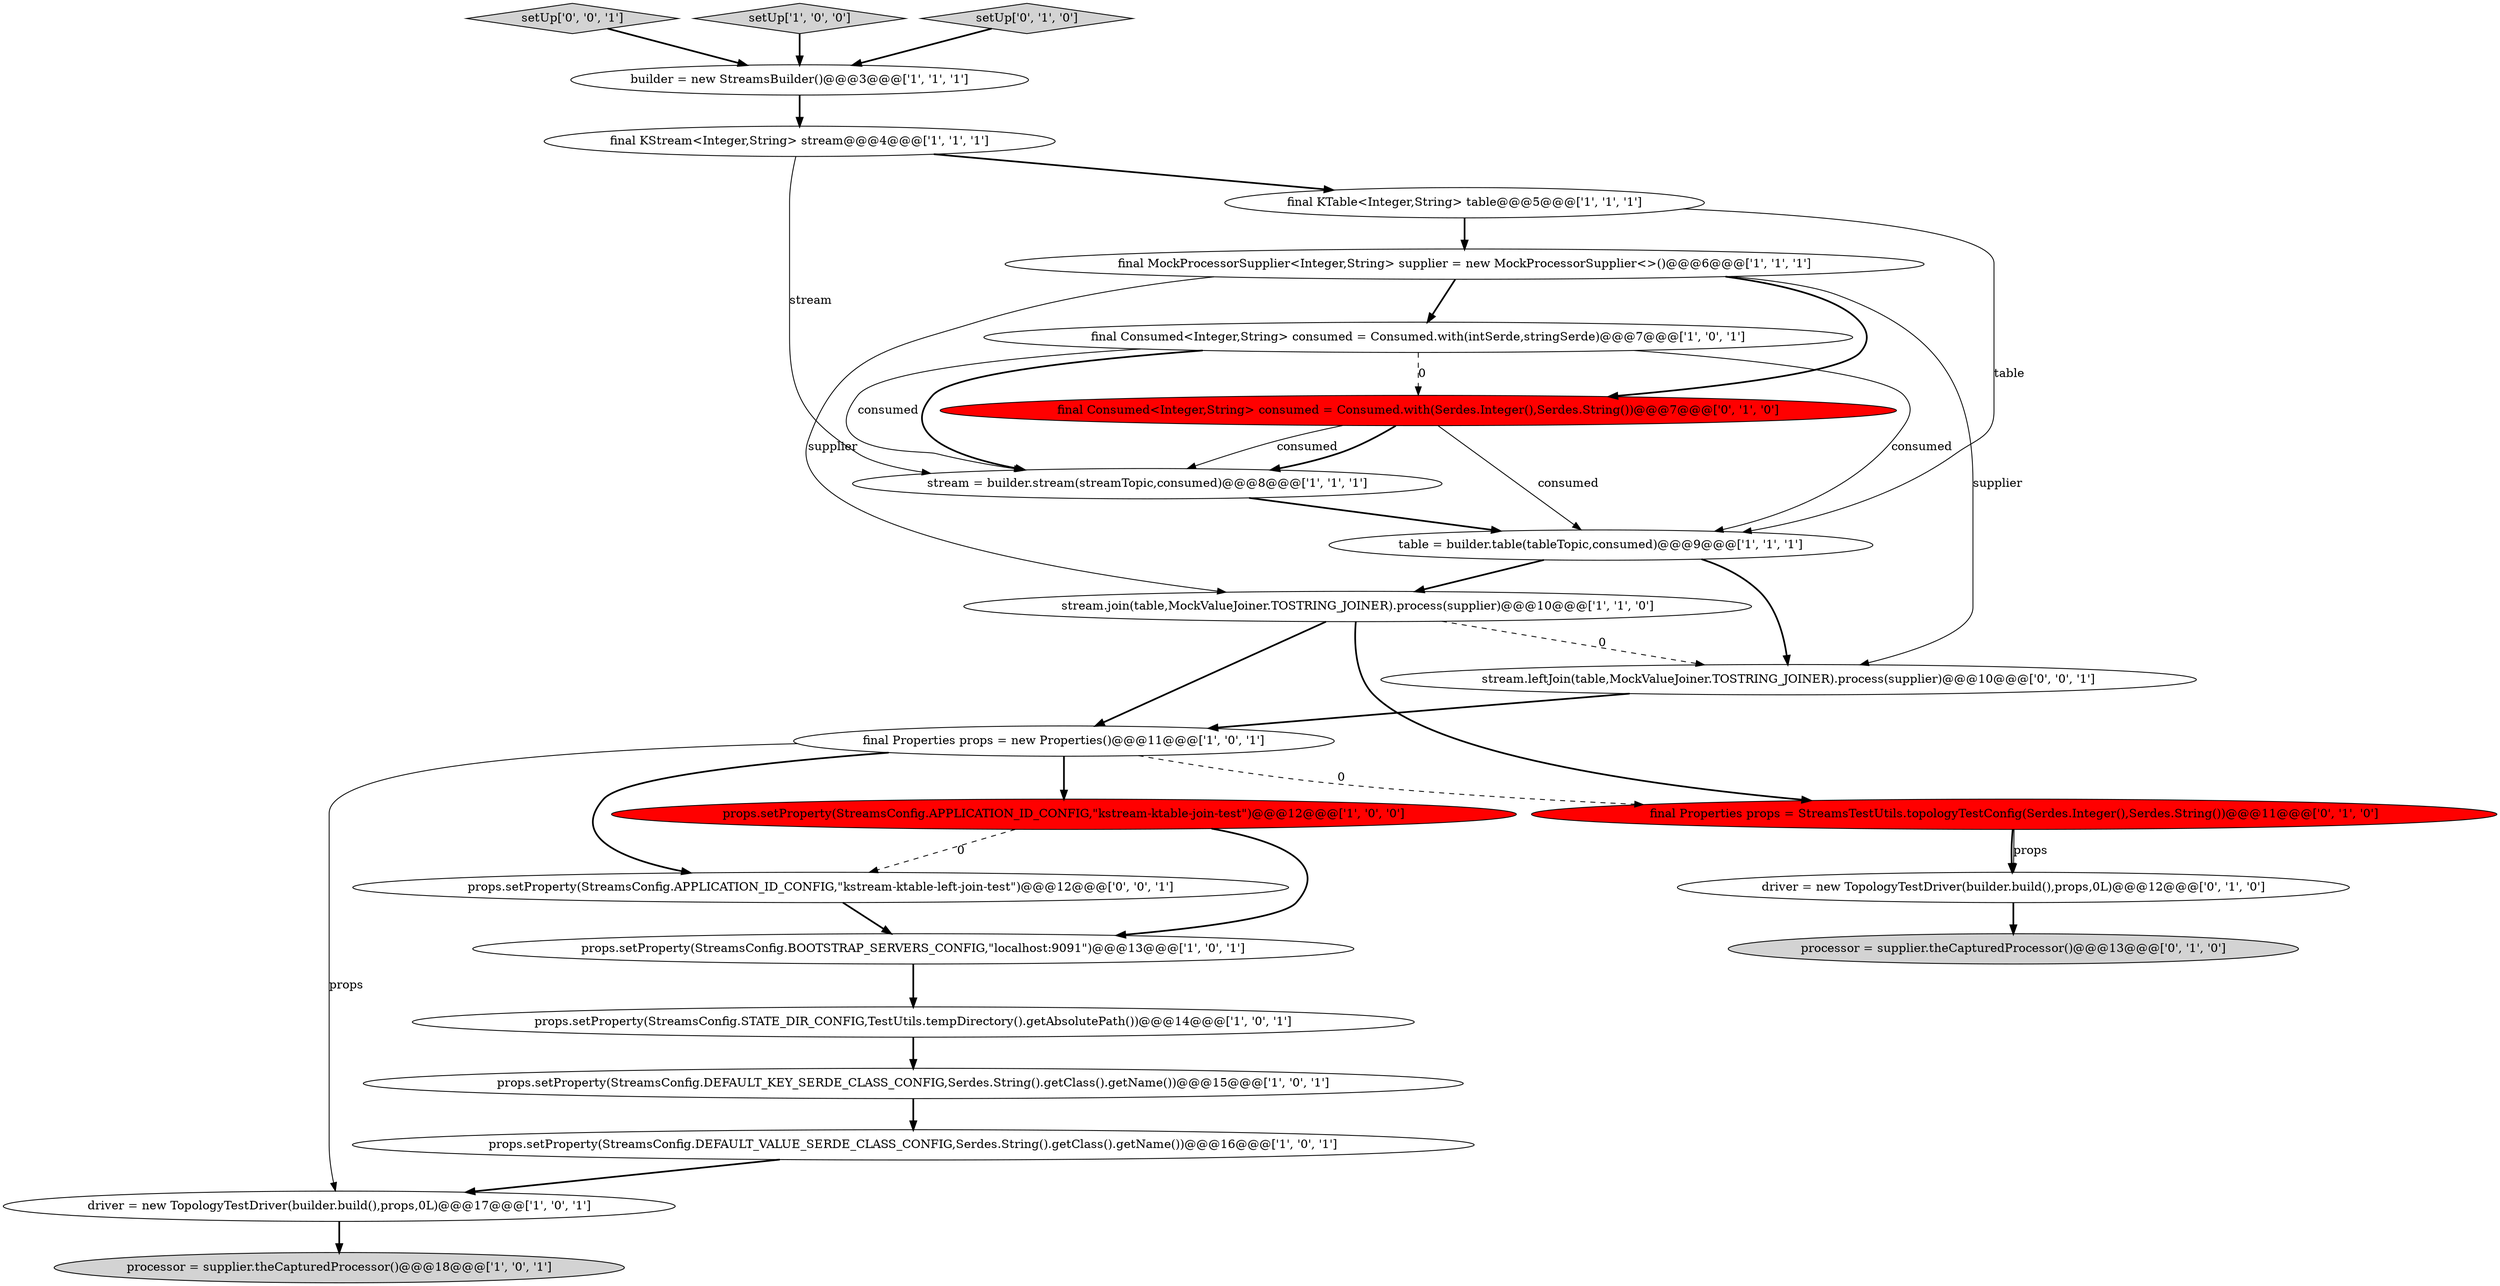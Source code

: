 digraph {
4 [style = filled, label = "final Consumed<Integer,String> consumed = Consumed.with(intSerde,stringSerde)@@@7@@@['1', '0', '1']", fillcolor = white, shape = ellipse image = "AAA0AAABBB1BBB"];
3 [style = filled, label = "final KTable<Integer,String> table@@@5@@@['1', '1', '1']", fillcolor = white, shape = ellipse image = "AAA0AAABBB1BBB"];
17 [style = filled, label = "final Properties props = StreamsTestUtils.topologyTestConfig(Serdes.Integer(),Serdes.String())@@@11@@@['0', '1', '0']", fillcolor = red, shape = ellipse image = "AAA1AAABBB2BBB"];
19 [style = filled, label = "processor = supplier.theCapturedProcessor()@@@13@@@['0', '1', '0']", fillcolor = lightgray, shape = ellipse image = "AAA0AAABBB2BBB"];
22 [style = filled, label = "props.setProperty(StreamsConfig.APPLICATION_ID_CONFIG,\"kstream-ktable-left-join-test\")@@@12@@@['0', '0', '1']", fillcolor = white, shape = ellipse image = "AAA0AAABBB3BBB"];
21 [style = filled, label = "driver = new TopologyTestDriver(builder.build(),props,0L)@@@12@@@['0', '1', '0']", fillcolor = white, shape = ellipse image = "AAA0AAABBB2BBB"];
11 [style = filled, label = "props.setProperty(StreamsConfig.DEFAULT_KEY_SERDE_CLASS_CONFIG,Serdes.String().getClass().getName())@@@15@@@['1', '0', '1']", fillcolor = white, shape = ellipse image = "AAA0AAABBB1BBB"];
12 [style = filled, label = "driver = new TopologyTestDriver(builder.build(),props,0L)@@@17@@@['1', '0', '1']", fillcolor = white, shape = ellipse image = "AAA0AAABBB1BBB"];
24 [style = filled, label = "setUp['0', '0', '1']", fillcolor = lightgray, shape = diamond image = "AAA0AAABBB3BBB"];
2 [style = filled, label = "final KStream<Integer,String> stream@@@4@@@['1', '1', '1']", fillcolor = white, shape = ellipse image = "AAA0AAABBB1BBB"];
18 [style = filled, label = "final Consumed<Integer,String> consumed = Consumed.with(Serdes.Integer(),Serdes.String())@@@7@@@['0', '1', '0']", fillcolor = red, shape = ellipse image = "AAA1AAABBB2BBB"];
0 [style = filled, label = "stream = builder.stream(streamTopic,consumed)@@@8@@@['1', '1', '1']", fillcolor = white, shape = ellipse image = "AAA0AAABBB1BBB"];
1 [style = filled, label = "props.setProperty(StreamsConfig.DEFAULT_VALUE_SERDE_CLASS_CONFIG,Serdes.String().getClass().getName())@@@16@@@['1', '0', '1']", fillcolor = white, shape = ellipse image = "AAA0AAABBB1BBB"];
6 [style = filled, label = "builder = new StreamsBuilder()@@@3@@@['1', '1', '1']", fillcolor = white, shape = ellipse image = "AAA0AAABBB1BBB"];
13 [style = filled, label = "stream.join(table,MockValueJoiner.TOSTRING_JOINER).process(supplier)@@@10@@@['1', '1', '0']", fillcolor = white, shape = ellipse image = "AAA0AAABBB1BBB"];
15 [style = filled, label = "props.setProperty(StreamsConfig.APPLICATION_ID_CONFIG,\"kstream-ktable-join-test\")@@@12@@@['1', '0', '0']", fillcolor = red, shape = ellipse image = "AAA1AAABBB1BBB"];
7 [style = filled, label = "processor = supplier.theCapturedProcessor()@@@18@@@['1', '0', '1']", fillcolor = lightgray, shape = ellipse image = "AAA0AAABBB1BBB"];
23 [style = filled, label = "stream.leftJoin(table,MockValueJoiner.TOSTRING_JOINER).process(supplier)@@@10@@@['0', '0', '1']", fillcolor = white, shape = ellipse image = "AAA0AAABBB3BBB"];
9 [style = filled, label = "props.setProperty(StreamsConfig.BOOTSTRAP_SERVERS_CONFIG,\"localhost:9091\")@@@13@@@['1', '0', '1']", fillcolor = white, shape = ellipse image = "AAA0AAABBB1BBB"];
10 [style = filled, label = "props.setProperty(StreamsConfig.STATE_DIR_CONFIG,TestUtils.tempDirectory().getAbsolutePath())@@@14@@@['1', '0', '1']", fillcolor = white, shape = ellipse image = "AAA0AAABBB1BBB"];
14 [style = filled, label = "setUp['1', '0', '0']", fillcolor = lightgray, shape = diamond image = "AAA0AAABBB1BBB"];
20 [style = filled, label = "setUp['0', '1', '0']", fillcolor = lightgray, shape = diamond image = "AAA0AAABBB2BBB"];
5 [style = filled, label = "final Properties props = new Properties()@@@11@@@['1', '0', '1']", fillcolor = white, shape = ellipse image = "AAA0AAABBB1BBB"];
8 [style = filled, label = "table = builder.table(tableTopic,consumed)@@@9@@@['1', '1', '1']", fillcolor = white, shape = ellipse image = "AAA0AAABBB1BBB"];
16 [style = filled, label = "final MockProcessorSupplier<Integer,String> supplier = new MockProcessorSupplier<>()@@@6@@@['1', '1', '1']", fillcolor = white, shape = ellipse image = "AAA0AAABBB1BBB"];
4->18 [style = dashed, label="0"];
3->8 [style = solid, label="table"];
16->18 [style = bold, label=""];
4->8 [style = solid, label="consumed"];
23->5 [style = bold, label=""];
8->23 [style = bold, label=""];
21->19 [style = bold, label=""];
11->1 [style = bold, label=""];
18->8 [style = solid, label="consumed"];
2->3 [style = bold, label=""];
22->9 [style = bold, label=""];
5->15 [style = bold, label=""];
20->6 [style = bold, label=""];
9->10 [style = bold, label=""];
3->16 [style = bold, label=""];
18->0 [style = solid, label="consumed"];
2->0 [style = solid, label="stream"];
13->23 [style = dashed, label="0"];
12->7 [style = bold, label=""];
15->22 [style = dashed, label="0"];
4->0 [style = bold, label=""];
6->2 [style = bold, label=""];
13->17 [style = bold, label=""];
5->17 [style = dashed, label="0"];
15->9 [style = bold, label=""];
17->21 [style = solid, label="props"];
0->8 [style = bold, label=""];
1->12 [style = bold, label=""];
13->5 [style = bold, label=""];
16->13 [style = solid, label="supplier"];
5->12 [style = solid, label="props"];
16->4 [style = bold, label=""];
24->6 [style = bold, label=""];
16->23 [style = solid, label="supplier"];
5->22 [style = bold, label=""];
17->21 [style = bold, label=""];
14->6 [style = bold, label=""];
18->0 [style = bold, label=""];
4->0 [style = solid, label="consumed"];
8->13 [style = bold, label=""];
10->11 [style = bold, label=""];
}
